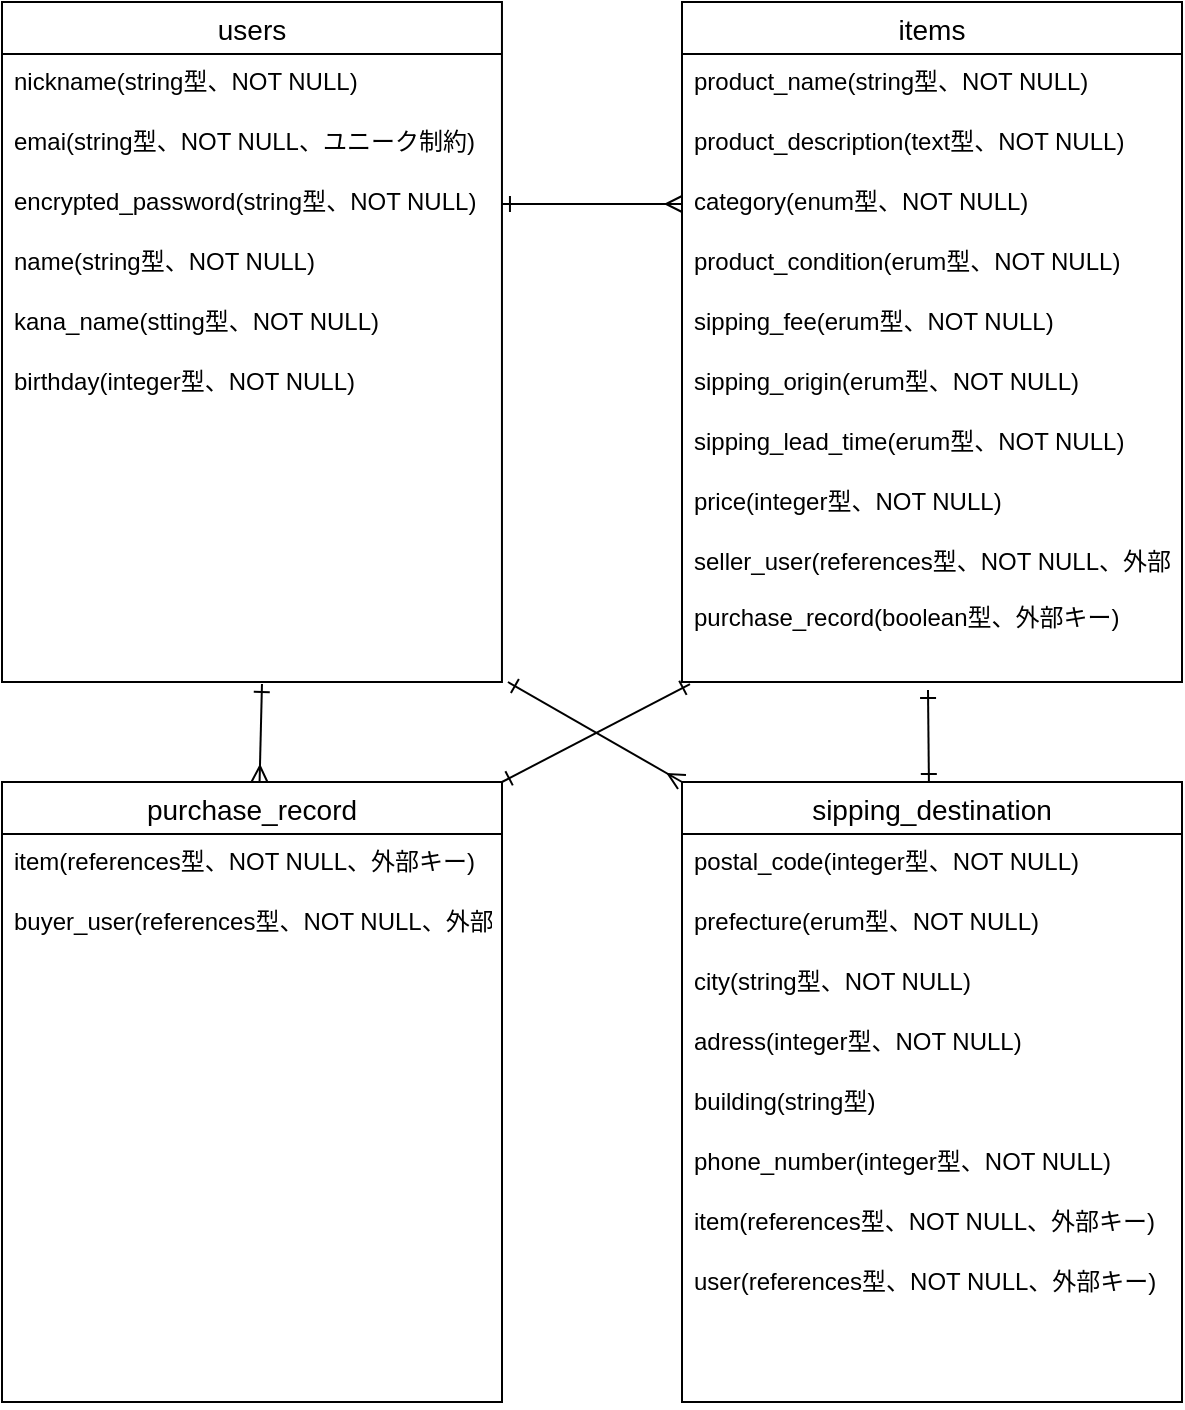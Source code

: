 <mxfile>
    <diagram id="DDbzM2UNuEpglF1vDtix" name="ページ1">
        <mxGraphModel dx="761" dy="947" grid="1" gridSize="10" guides="1" tooltips="1" connect="1" arrows="1" fold="1" page="1" pageScale="1" pageWidth="827" pageHeight="1169" math="0" shadow="0">
            <root>
                <mxCell id="0"/>
                <mxCell id="1" parent="0"/>
                <mxCell id="52" style="edgeStyle=none;html=1;startArrow=ERone;startFill=0;endArrow=ERmany;endFill=0;exitX=0.52;exitY=1.006;exitDx=0;exitDy=0;exitPerimeter=0;" parent="1" source="22" target="48" edge="1">
                    <mxGeometry relative="1" as="geometry">
                        <mxPoint x="240" y="390" as="targetPoint"/>
                        <mxPoint x="135" y="330" as="sourcePoint"/>
                        <Array as="points"/>
                    </mxGeometry>
                </mxCell>
                <mxCell id="2" value="users" style="swimlane;fontStyle=0;childLayout=stackLayout;horizontal=1;startSize=26;horizontalStack=0;resizeParent=1;resizeParentMax=0;resizeLast=0;collapsible=1;marginBottom=0;align=center;fontSize=14;" parent="1" vertex="1">
                    <mxGeometry x="10" y="20" width="249.98" height="340" as="geometry">
                        <mxRectangle x="190" y="190" width="60" height="30" as="alternateBounds"/>
                    </mxGeometry>
                </mxCell>
                <mxCell id="3" value="nickname(string型、NOT NULL)&#10;" style="text;strokeColor=none;fillColor=none;spacingLeft=4;spacingRight=4;overflow=hidden;rotatable=0;points=[[0,0.5],[1,0.5]];portConstraint=eastwest;fontSize=12;" parent="2" vertex="1">
                    <mxGeometry y="26" width="249.98" height="30" as="geometry"/>
                </mxCell>
                <mxCell id="4" value="emai(string型、NOT NULL、ユニーク制約)" style="text;strokeColor=none;fillColor=none;spacingLeft=4;spacingRight=4;overflow=hidden;rotatable=0;points=[[0,0.5],[1,0.5]];portConstraint=eastwest;fontSize=12;" parent="2" vertex="1">
                    <mxGeometry y="56" width="249.98" height="30" as="geometry"/>
                </mxCell>
                <mxCell id="25" value="encrypted_password(string型、NOT NULL)" style="text;strokeColor=none;fillColor=none;spacingLeft=4;spacingRight=4;overflow=hidden;rotatable=0;points=[[0,0.5],[1,0.5]];portConstraint=eastwest;fontSize=12;" parent="2" vertex="1">
                    <mxGeometry y="86" width="249.98" height="30" as="geometry"/>
                </mxCell>
                <mxCell id="24" value="name(string型、NOT NULL)" style="text;strokeColor=none;fillColor=none;spacingLeft=4;spacingRight=4;overflow=hidden;rotatable=0;points=[[0,0.5],[1,0.5]];portConstraint=eastwest;fontSize=12;" parent="2" vertex="1">
                    <mxGeometry y="116" width="249.98" height="30" as="geometry"/>
                </mxCell>
                <mxCell id="23" value="kana_name(stting型、NOT NULL)" style="text;strokeColor=none;fillColor=none;spacingLeft=4;spacingRight=4;overflow=hidden;rotatable=0;points=[[0,0.5],[1,0.5]];portConstraint=eastwest;fontSize=12;" parent="2" vertex="1">
                    <mxGeometry y="146" width="249.98" height="30" as="geometry"/>
                </mxCell>
                <mxCell id="22" value="birthday(integer型、NOT NULL)" style="text;strokeColor=none;fillColor=none;spacingLeft=4;spacingRight=4;overflow=hidden;rotatable=0;points=[[0,0.5],[1,0.5]];portConstraint=eastwest;fontSize=12;" parent="2" vertex="1">
                    <mxGeometry y="176" width="249.98" height="164" as="geometry"/>
                </mxCell>
                <mxCell id="53" style="edgeStyle=none;html=1;startArrow=ERone;startFill=0;endArrow=ERone;endFill=0;exitX=0.016;exitY=1.014;exitDx=0;exitDy=0;exitPerimeter=0;entryX=1;entryY=0;entryDx=0;entryDy=0;" parent="1" source="35" target="48" edge="1">
                    <mxGeometry relative="1" as="geometry">
                        <mxPoint x="260" y="400" as="targetPoint"/>
                        <Array as="points"/>
                    </mxGeometry>
                </mxCell>
                <mxCell id="30" value="items" style="swimlane;fontStyle=0;childLayout=stackLayout;horizontal=1;startSize=26;horizontalStack=0;resizeParent=1;resizeParentMax=0;resizeLast=0;collapsible=1;marginBottom=0;align=center;fontSize=14;" parent="1" vertex="1">
                    <mxGeometry x="350" y="20" width="250" height="340" as="geometry">
                        <mxRectangle x="190" y="190" width="60" height="30" as="alternateBounds"/>
                    </mxGeometry>
                </mxCell>
                <mxCell id="31" value="product_name(string型、NOT NULL)&#10;" style="text;strokeColor=none;fillColor=none;spacingLeft=4;spacingRight=4;overflow=hidden;rotatable=0;points=[[0,0.5],[1,0.5]];portConstraint=eastwest;fontSize=12;" parent="30" vertex="1">
                    <mxGeometry y="26" width="250" height="30" as="geometry"/>
                </mxCell>
                <mxCell id="32" value="product_description(text型、NOT NULL)" style="text;strokeColor=none;fillColor=none;spacingLeft=4;spacingRight=4;overflow=hidden;rotatable=0;points=[[0,0.5],[1,0.5]];portConstraint=eastwest;fontSize=12;" parent="30" vertex="1">
                    <mxGeometry y="56" width="250" height="30" as="geometry"/>
                </mxCell>
                <mxCell id="33" value="category(enum型、NOT NULL)" style="text;strokeColor=none;fillColor=none;spacingLeft=4;spacingRight=4;overflow=hidden;rotatable=0;points=[[0,0.5],[1,0.5]];portConstraint=eastwest;fontSize=12;" parent="30" vertex="1">
                    <mxGeometry y="86" width="250" height="30" as="geometry"/>
                </mxCell>
                <mxCell id="39" value="product_condition(erum型、NOT NULL)" style="text;strokeColor=none;fillColor=none;spacingLeft=4;spacingRight=4;overflow=hidden;rotatable=0;points=[[0,0.5],[1,0.5]];portConstraint=eastwest;fontSize=12;" parent="30" vertex="1">
                    <mxGeometry y="116" width="250" height="30" as="geometry"/>
                </mxCell>
                <mxCell id="40" value="sipping_fee(erum型、NOT NULL)" style="text;strokeColor=none;fillColor=none;spacingLeft=4;spacingRight=4;overflow=hidden;rotatable=0;points=[[0,0.5],[1,0.5]];portConstraint=eastwest;fontSize=12;" parent="30" vertex="1">
                    <mxGeometry y="146" width="250" height="30" as="geometry"/>
                </mxCell>
                <mxCell id="41" value="sipping_origin(erum型、NOT NULL)" style="text;strokeColor=none;fillColor=none;spacingLeft=4;spacingRight=4;overflow=hidden;rotatable=0;points=[[0,0.5],[1,0.5]];portConstraint=eastwest;fontSize=12;" parent="30" vertex="1">
                    <mxGeometry y="176" width="250" height="30" as="geometry"/>
                </mxCell>
                <mxCell id="42" value="sipping_lead_time(erum型、NOT NULL)" style="text;strokeColor=none;fillColor=none;spacingLeft=4;spacingRight=4;overflow=hidden;rotatable=0;points=[[0,0.5],[1,0.5]];portConstraint=eastwest;fontSize=12;" parent="30" vertex="1">
                    <mxGeometry y="206" width="250" height="30" as="geometry"/>
                </mxCell>
                <mxCell id="34" value="price(integer型、NOT NULL)" style="text;strokeColor=none;fillColor=none;spacingLeft=4;spacingRight=4;overflow=hidden;rotatable=0;points=[[0,0.5],[1,0.5]];portConstraint=eastwest;fontSize=12;" parent="30" vertex="1">
                    <mxGeometry y="236" width="250" height="30" as="geometry"/>
                </mxCell>
                <mxCell id="35" value="seller_user(references型、NOT NULL、外部キー)&#10;&#10;purchase_record(boolean型、外部キー)" style="text;strokeColor=none;fillColor=none;spacingLeft=4;spacingRight=4;overflow=hidden;rotatable=0;points=[[0,0.5],[1,0.5]];portConstraint=eastwest;fontSize=12;" parent="30" vertex="1">
                    <mxGeometry y="266" width="250" height="74" as="geometry"/>
                </mxCell>
                <mxCell id="47" style="edgeStyle=none;html=1;entryX=0;entryY=0.5;entryDx=0;entryDy=0;startArrow=ERone;startFill=0;endArrow=ERmany;endFill=0;" parent="1" source="25" target="33" edge="1">
                    <mxGeometry relative="1" as="geometry"/>
                </mxCell>
                <mxCell id="48" value="purchase_record" style="swimlane;fontStyle=0;childLayout=stackLayout;horizontal=1;startSize=26;horizontalStack=0;resizeParent=1;resizeParentMax=0;resizeLast=0;collapsible=1;marginBottom=0;align=center;fontSize=14;strokeColor=default;" parent="1" vertex="1">
                    <mxGeometry x="10" y="410" width="250" height="310" as="geometry"/>
                </mxCell>
                <mxCell id="49" value="item(references型、NOT NULL、外部キー)" style="text;strokeColor=none;fillColor=none;spacingLeft=4;spacingRight=4;overflow=hidden;rotatable=0;points=[[0,0.5],[1,0.5]];portConstraint=eastwest;fontSize=12;" parent="48" vertex="1">
                    <mxGeometry y="26" width="250" height="30" as="geometry"/>
                </mxCell>
                <mxCell id="50" value="buyer_user(references型、NOT NULL、外部キー)" style="text;strokeColor=none;fillColor=none;spacingLeft=4;spacingRight=4;overflow=hidden;rotatable=0;points=[[0,0.5],[1,0.5]];portConstraint=eastwest;fontSize=12;" parent="48" vertex="1">
                    <mxGeometry y="56" width="250" height="254" as="geometry"/>
                </mxCell>
                <mxCell id="64" style="edgeStyle=none;html=1;startArrow=ERone;startFill=0;endArrow=ERone;endFill=0;entryX=0.492;entryY=1.054;entryDx=0;entryDy=0;entryPerimeter=0;" parent="1" source="54" target="35" edge="1">
                    <mxGeometry relative="1" as="geometry">
                        <mxPoint x="475" y="320" as="targetPoint"/>
                    </mxGeometry>
                </mxCell>
                <mxCell id="54" value="sipping_destination" style="swimlane;fontStyle=0;childLayout=stackLayout;horizontal=1;startSize=26;horizontalStack=0;resizeParent=1;resizeParentMax=0;resizeLast=0;collapsible=1;marginBottom=0;align=center;fontSize=14;" parent="1" vertex="1">
                    <mxGeometry x="350" y="410" width="250" height="310" as="geometry">
                        <mxRectangle x="190" y="190" width="60" height="30" as="alternateBounds"/>
                    </mxGeometry>
                </mxCell>
                <mxCell id="55" value="postal_code(integer型、NOT NULL)&#10;" style="text;strokeColor=none;fillColor=none;spacingLeft=4;spacingRight=4;overflow=hidden;rotatable=0;points=[[0,0.5],[1,0.5]];portConstraint=eastwest;fontSize=12;" parent="54" vertex="1">
                    <mxGeometry y="26" width="250" height="30" as="geometry"/>
                </mxCell>
                <mxCell id="56" value="prefecture(erum型、NOT NULL)    " style="text;strokeColor=none;fillColor=none;spacingLeft=4;spacingRight=4;overflow=hidden;rotatable=0;points=[[0,0.5],[1,0.5]];portConstraint=eastwest;fontSize=12;" parent="54" vertex="1">
                    <mxGeometry y="56" width="250" height="30" as="geometry"/>
                </mxCell>
                <mxCell id="57" value="city(string型、NOT NULL)" style="text;strokeColor=none;fillColor=none;spacingLeft=4;spacingRight=4;overflow=hidden;rotatable=0;points=[[0,0.5],[1,0.5]];portConstraint=eastwest;fontSize=12;" parent="54" vertex="1">
                    <mxGeometry y="86" width="250" height="30" as="geometry"/>
                </mxCell>
                <mxCell id="58" value="adress(integer型、NOT NULL)" style="text;strokeColor=none;fillColor=none;spacingLeft=4;spacingRight=4;overflow=hidden;rotatable=0;points=[[0,0.5],[1,0.5]];portConstraint=eastwest;fontSize=12;" parent="54" vertex="1">
                    <mxGeometry y="116" width="250" height="30" as="geometry"/>
                </mxCell>
                <mxCell id="59" value="building(string型)" style="text;strokeColor=none;fillColor=none;spacingLeft=4;spacingRight=4;overflow=hidden;rotatable=0;points=[[0,0.5],[1,0.5]];portConstraint=eastwest;fontSize=12;" parent="54" vertex="1">
                    <mxGeometry y="146" width="250" height="30" as="geometry"/>
                </mxCell>
                <mxCell id="60" value="phone_number(integer型、NOT NULL)" style="text;strokeColor=none;fillColor=none;spacingLeft=4;spacingRight=4;overflow=hidden;rotatable=0;points=[[0,0.5],[1,0.5]];portConstraint=eastwest;fontSize=12;" parent="54" vertex="1">
                    <mxGeometry y="176" width="250" height="30" as="geometry"/>
                </mxCell>
                <mxCell id="61" value="item(references型、NOT NULL、外部キー)" style="text;strokeColor=none;fillColor=none;spacingLeft=4;spacingRight=4;overflow=hidden;rotatable=0;points=[[0,0.5],[1,0.5]];portConstraint=eastwest;fontSize=12;" parent="54" vertex="1">
                    <mxGeometry y="206" width="250" height="30" as="geometry"/>
                </mxCell>
                <mxCell id="62" value="user(references型、NOT NULL、外部キー)" style="text;strokeColor=none;fillColor=none;spacingLeft=4;spacingRight=4;overflow=hidden;rotatable=0;points=[[0,0.5],[1,0.5]];portConstraint=eastwest;fontSize=12;" parent="54" vertex="1">
                    <mxGeometry y="236" width="250" height="74" as="geometry"/>
                </mxCell>
                <mxCell id="69" style="edgeStyle=none;html=1;startArrow=ERmany;startFill=0;endArrow=ERone;endFill=0;exitX=0;exitY=0;exitDx=0;exitDy=0;entryX=1.012;entryY=1;entryDx=0;entryDy=0;entryPerimeter=0;" parent="1" source="54" target="22" edge="1">
                    <mxGeometry relative="1" as="geometry">
                        <mxPoint x="359" y="329.99" as="sourcePoint"/>
                        <mxPoint x="270" y="410" as="targetPoint"/>
                        <Array as="points"/>
                    </mxGeometry>
                </mxCell>
            </root>
        </mxGraphModel>
    </diagram>
</mxfile>